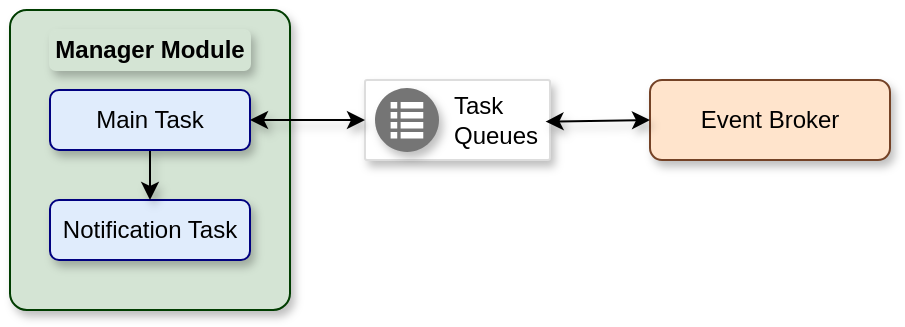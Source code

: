 <mxfile version="24.7.1" type="github">
  <diagram id="C5RBs43oDa-KdzZeNtuy" name="Page-1">
    <mxGraphModel dx="1195" dy="650" grid="1" gridSize="10" guides="1" tooltips="1" connect="1" arrows="1" fold="1" page="1" pageScale="1" pageWidth="827" pageHeight="1169" math="0" shadow="0">
      <root>
        <mxCell id="WIyWlLk6GJQsqaUBKTNV-0" />
        <mxCell id="WIyWlLk6GJQsqaUBKTNV-1" parent="WIyWlLk6GJQsqaUBKTNV-0" />
        <mxCell id="MWZ-FeETw1VFMS76Nx6C-13" value="" style="rounded=1;whiteSpace=wrap;html=1;fontSize=12;glass=0;strokeWidth=1;shadow=1;fillColor=#d4e4d4;strokeColor=#003D00;align=center;arcSize=6;" vertex="1" parent="WIyWlLk6GJQsqaUBKTNV-1">
          <mxGeometry x="40" y="40" width="140" height="150" as="geometry" />
        </mxCell>
        <mxCell id="MWZ-FeETw1VFMS76Nx6C-14" value="Event Broker" style="rounded=1;whiteSpace=wrap;html=1;fontSize=12;glass=0;strokeWidth=1;shadow=1;fillColor=#ffe4cc;strokeColor=#744226;arcSize=15;gradientColor=none;gradientDirection=north;" vertex="1" parent="WIyWlLk6GJQsqaUBKTNV-1">
          <mxGeometry x="360" y="75" width="120" height="40" as="geometry" />
        </mxCell>
        <mxCell id="MWZ-FeETw1VFMS76Nx6C-15" value="" style="strokeColor=#dddddd;shadow=1;strokeWidth=1;rounded=1;absoluteArcSize=1;arcSize=2;" vertex="1" parent="WIyWlLk6GJQsqaUBKTNV-1">
          <mxGeometry x="217.5" y="75" width="92.5" height="40" as="geometry" />
        </mxCell>
        <mxCell id="MWZ-FeETw1VFMS76Nx6C-16" value="Task&#xa;Queues" style="sketch=0;dashed=0;connectable=0;html=1;fillColor=#757575;strokeColor=none;shape=mxgraph.gcp2.task_queues;part=1;labelPosition=right;verticalLabelPosition=middle;align=left;verticalAlign=middle;spacingLeft=5;fontSize=12;shadow=1;" vertex="1" parent="MWZ-FeETw1VFMS76Nx6C-15">
          <mxGeometry y="0.5" width="32" height="32" relative="1" as="geometry">
            <mxPoint x="5" y="-16" as="offset" />
          </mxGeometry>
        </mxCell>
        <mxCell id="MWZ-FeETw1VFMS76Nx6C-17" value="&lt;span style=&quot;background-color: initial;&quot;&gt;&lt;b&gt;Manager Module&lt;/b&gt;&lt;/span&gt;" style="rounded=1;whiteSpace=wrap;html=1;fontSize=12;glass=0;strokeWidth=1;shadow=1;fillColor=#D4E4D4;strokeColor=#D4E4D4;" vertex="1" parent="WIyWlLk6GJQsqaUBKTNV-1">
          <mxGeometry x="60" y="50" width="100" height="20" as="geometry" />
        </mxCell>
        <mxCell id="MWZ-FeETw1VFMS76Nx6C-18" value="Notification Task" style="rounded=1;whiteSpace=wrap;html=1;fontSize=12;glass=0;strokeWidth=1;shadow=1;fillColor=#e0ecfc;strokeColor=#000080;arcSize=15;" vertex="1" parent="WIyWlLk6GJQsqaUBKTNV-1">
          <mxGeometry x="60" y="135" width="100" height="30" as="geometry" />
        </mxCell>
        <mxCell id="MWZ-FeETw1VFMS76Nx6C-19" value="" style="edgeStyle=orthogonalEdgeStyle;rounded=0;orthogonalLoop=1;jettySize=auto;html=1;shadow=1;" edge="1" parent="WIyWlLk6GJQsqaUBKTNV-1" source="MWZ-FeETw1VFMS76Nx6C-20" target="MWZ-FeETw1VFMS76Nx6C-18">
          <mxGeometry relative="1" as="geometry" />
        </mxCell>
        <mxCell id="MWZ-FeETw1VFMS76Nx6C-20" value="Main Task" style="rounded=1;whiteSpace=wrap;html=1;fontSize=12;glass=0;strokeWidth=1;shadow=1;fillColor=#e0ecfc;strokeColor=#000080;arcSize=15;" vertex="1" parent="WIyWlLk6GJQsqaUBKTNV-1">
          <mxGeometry x="60" y="80" width="100" height="30" as="geometry" />
        </mxCell>
        <mxCell id="MWZ-FeETw1VFMS76Nx6C-21" value="" style="endArrow=classic;startArrow=classic;html=1;rounded=0;exitX=0.976;exitY=0.52;exitDx=0;exitDy=0;exitPerimeter=0;entryX=0;entryY=0.5;entryDx=0;entryDy=0;shadow=1;" edge="1" parent="WIyWlLk6GJQsqaUBKTNV-1" source="MWZ-FeETw1VFMS76Nx6C-15" target="MWZ-FeETw1VFMS76Nx6C-14">
          <mxGeometry width="50" height="50" relative="1" as="geometry">
            <mxPoint x="530" y="240" as="sourcePoint" />
            <mxPoint x="350" y="110" as="targetPoint" />
          </mxGeometry>
        </mxCell>
        <mxCell id="MWZ-FeETw1VFMS76Nx6C-22" value="" style="endArrow=classic;startArrow=classic;html=1;rounded=0;entryX=0;entryY=0.5;entryDx=0;entryDy=0;shadow=1;" edge="1" parent="WIyWlLk6GJQsqaUBKTNV-1" source="MWZ-FeETw1VFMS76Nx6C-20" target="MWZ-FeETw1VFMS76Nx6C-15">
          <mxGeometry width="50" height="50" relative="1" as="geometry">
            <mxPoint x="109.71" y="60" as="sourcePoint" />
            <mxPoint x="200" y="140" as="targetPoint" />
            <Array as="points" />
          </mxGeometry>
        </mxCell>
      </root>
    </mxGraphModel>
  </diagram>
</mxfile>
